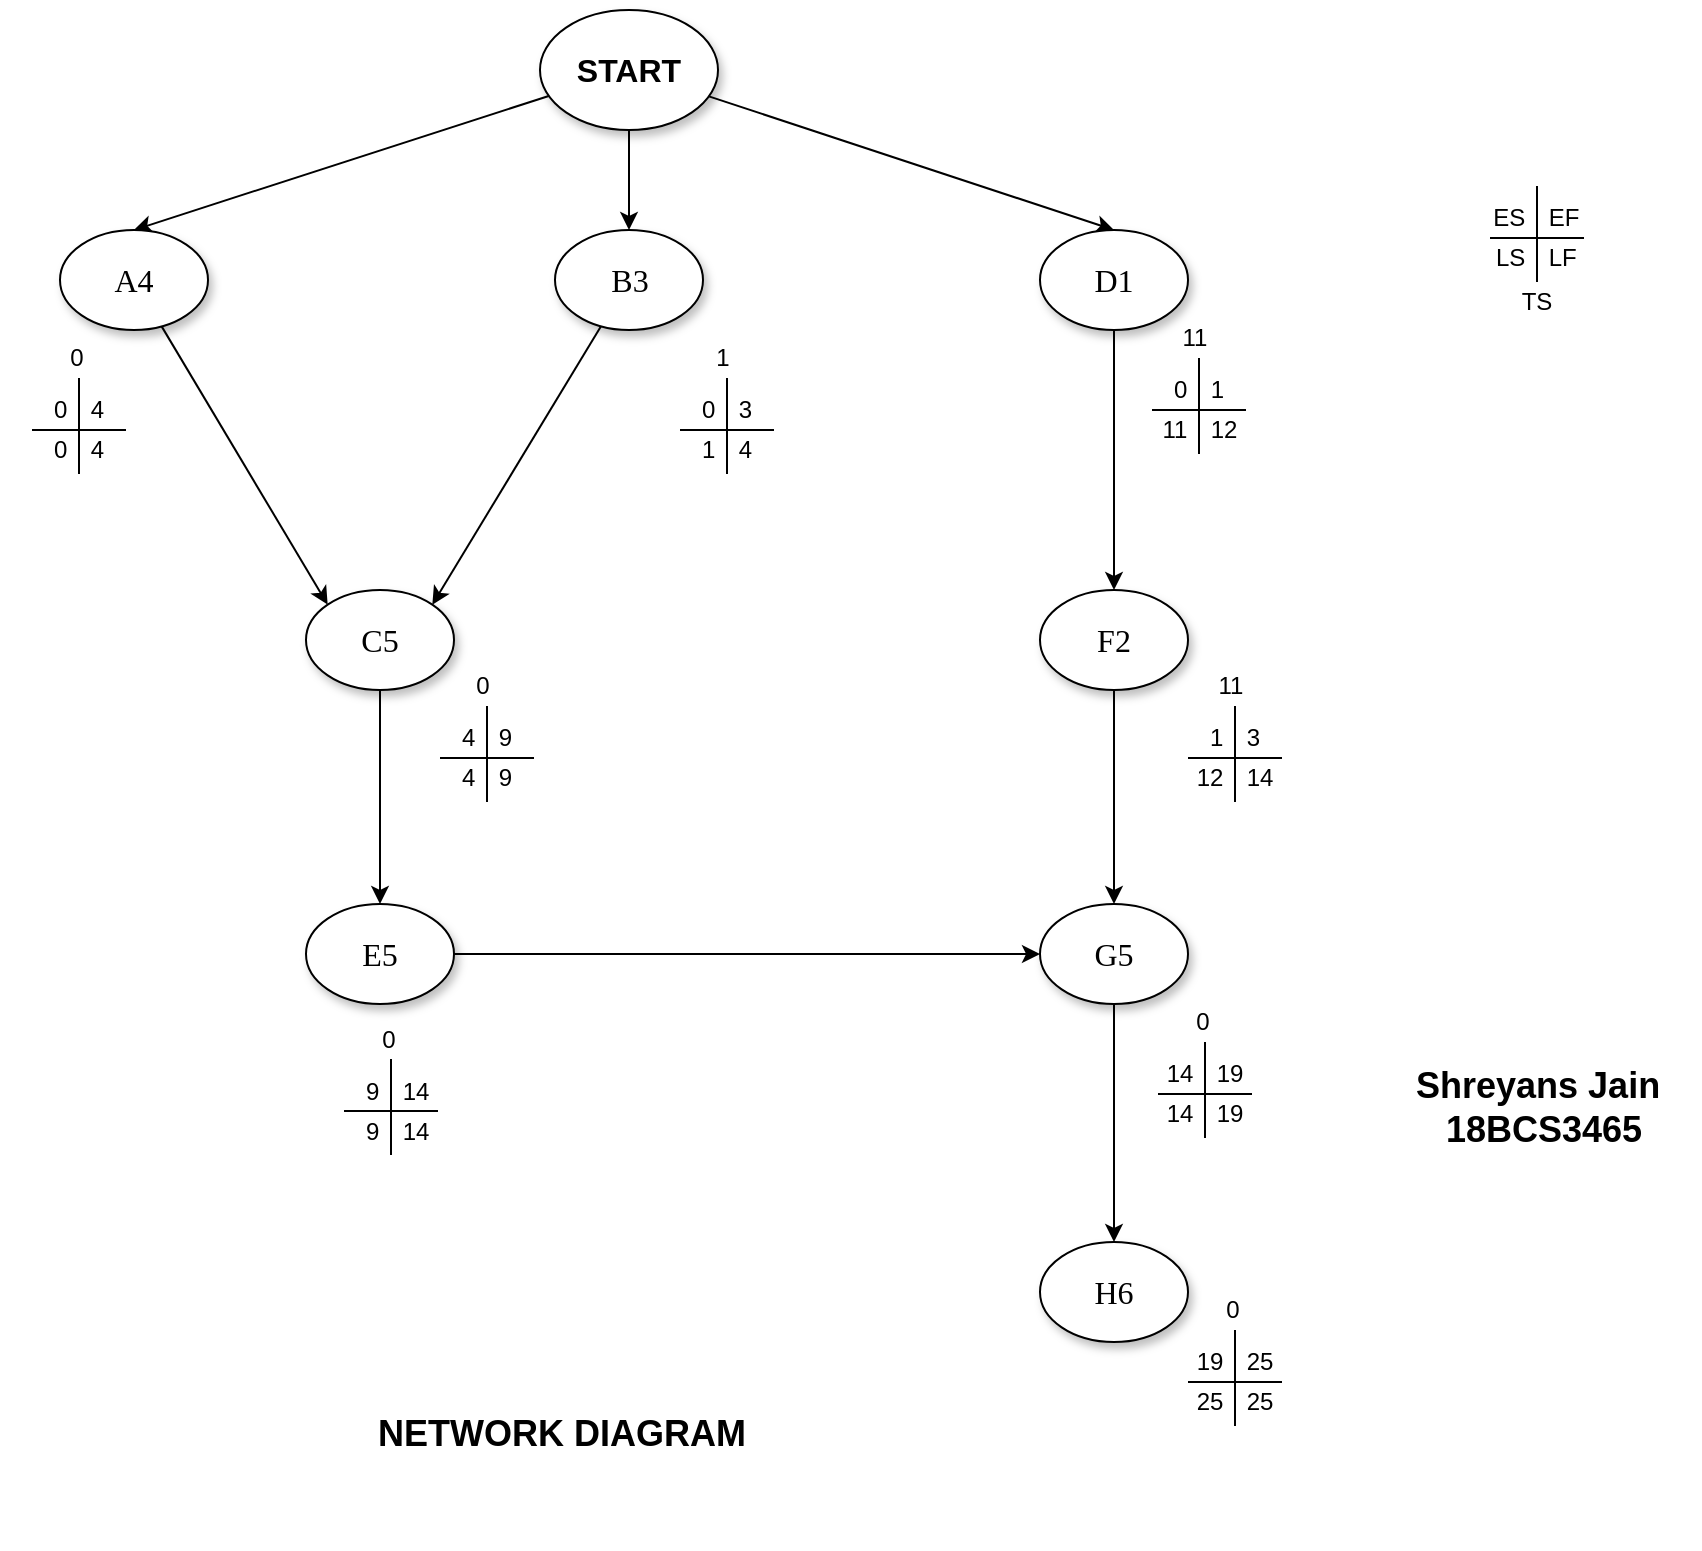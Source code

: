 <mxfile version="12.1.9" type="github" pages="1"><diagram name="Page-1" id="42789a77-a242-8287-6e28-9cd8cfd52e62"><mxGraphModel dx="1483" dy="800" grid="1" gridSize="12" guides="1" tooltips="1" connect="1" arrows="1" fold="1" page="1" pageScale="1" pageWidth="1100" pageHeight="850" background="#ffffff" math="0" shadow="0"><root><mxCell id="0"/><mxCell id="1" parent="0"/><mxCell id="iIVPChQEt8H8w1aU2AhB-5" value="" style="rounded=0;orthogonalLoop=1;jettySize=auto;html=1;entryX=0.5;entryY=0;entryDx=0;entryDy=0;" parent="1" source="1ea317790d2ca983-1" target="1ea317790d2ca983-9" edge="1"><mxGeometry relative="1" as="geometry"><mxPoint x="191.5" y="70" as="targetPoint"/></mxGeometry></mxCell><mxCell id="iIVPChQEt8H8w1aU2AhB-7" value="" style="rounded=0;orthogonalLoop=1;jettySize=auto;html=1;entryX=0.5;entryY=0;entryDx=0;entryDy=0;" parent="1" source="1ea317790d2ca983-1" target="1ea317790d2ca983-2" edge="1"><mxGeometry relative="1" as="geometry"><mxPoint x="564" y="110" as="targetPoint"/></mxGeometry></mxCell><mxCell id="iIVPChQEt8H8w1aU2AhB-9" value="" style="rounded=0;orthogonalLoop=1;jettySize=auto;html=1;entryX=0.5;entryY=0;entryDx=0;entryDy=0;" parent="1" source="1ea317790d2ca983-1" target="1ea317790d2ca983-3" edge="1"><mxGeometry relative="1" as="geometry"><mxPoint x="571.5" y="110" as="targetPoint"/></mxGeometry></mxCell><mxCell id="1ea317790d2ca983-1" value="&lt;font face=&quot;Helvetica&quot; size=&quot;1&quot;&gt;&lt;b style=&quot;font-size: 16px&quot;&gt;START&lt;/b&gt;&lt;/font&gt;" style="ellipse;whiteSpace=wrap;html=1;rounded=0;shadow=1;comic=0;labelBackgroundColor=none;strokeColor=#000000;strokeWidth=1;fillColor=#FFFFFF;fontFamily=Verdana;fontSize=12;fontColor=#000000;align=center;" parent="1" vertex="1"><mxGeometry x="394" y="80" width="89" height="60" as="geometry"/></mxCell><mxCell id="iIVPChQEt8H8w1aU2AhB-13" value="" style="rounded=0;orthogonalLoop=1;jettySize=auto;html=1;entryX=1;entryY=0;entryDx=0;entryDy=0;" parent="1" source="1ea317790d2ca983-2" target="1ea317790d2ca983-7" edge="1"><mxGeometry relative="1" as="geometry"><mxPoint x="439" y="320" as="targetPoint"/></mxGeometry></mxCell><mxCell id="1ea317790d2ca983-2" value="&lt;span&gt;&lt;font style=&quot;font-size: 16px&quot;&gt;B3&lt;/font&gt;&lt;/span&gt;" style="ellipse;whiteSpace=wrap;html=1;rounded=0;shadow=1;comic=0;labelBackgroundColor=none;strokeColor=#000000;strokeWidth=1;fillColor=#FFFFFF;fontFamily=Verdana;fontSize=12;fontColor=#000000;align=center;" parent="1" vertex="1"><mxGeometry x="401.5" y="190" width="74" height="50" as="geometry"/></mxCell><mxCell id="iIVPChQEt8H8w1aU2AhB-15" value="" style="rounded=0;orthogonalLoop=1;jettySize=auto;html=1;" parent="1" source="1ea317790d2ca983-3" target="iIVPChQEt8H8w1aU2AhB-14" edge="1"><mxGeometry relative="1" as="geometry"/></mxCell><mxCell id="1ea317790d2ca983-3" value="&lt;span&gt;&lt;font style=&quot;font-size: 16px&quot;&gt;D1&lt;/font&gt;&lt;/span&gt;" style="ellipse;whiteSpace=wrap;html=1;rounded=0;shadow=1;comic=0;labelBackgroundColor=none;strokeColor=#000000;strokeWidth=1;fillColor=#FFFFFF;fontFamily=Verdana;fontSize=12;fontColor=#000000;align=center;" parent="1" vertex="1"><mxGeometry x="644" y="190" width="74" height="50" as="geometry"/></mxCell><mxCell id="iIVPChQEt8H8w1aU2AhB-22" value="" style="rounded=0;orthogonalLoop=1;jettySize=auto;html=1;entryX=0.5;entryY=0;entryDx=0;entryDy=0;" parent="1" source="iIVPChQEt8H8w1aU2AhB-14" target="iIVPChQEt8H8w1aU2AhB-18" edge="1"><mxGeometry relative="1" as="geometry"><mxPoint x="564" y="345" as="targetPoint"/></mxGeometry></mxCell><mxCell id="iIVPChQEt8H8w1aU2AhB-14" value="&lt;span&gt;&lt;font style=&quot;font-size: 16px&quot;&gt;F2&lt;/font&gt;&lt;/span&gt;" style="ellipse;whiteSpace=wrap;html=1;rounded=0;shadow=1;comic=0;labelBackgroundColor=none;strokeColor=#000000;strokeWidth=1;fillColor=#FFFFFF;fontFamily=Verdana;fontSize=12;fontColor=#000000;align=center;" parent="1" vertex="1"><mxGeometry x="644" y="370" width="74" height="50" as="geometry"/></mxCell><mxCell id="iIVPChQEt8H8w1aU2AhB-17" value="" style="rounded=0;orthogonalLoop=1;jettySize=auto;html=1;" parent="1" source="1ea317790d2ca983-7" target="iIVPChQEt8H8w1aU2AhB-16" edge="1"><mxGeometry relative="1" as="geometry"/></mxCell><mxCell id="1ea317790d2ca983-7" value="&lt;span&gt;&lt;font style=&quot;font-size: 16px&quot;&gt;C5&lt;/font&gt;&lt;/span&gt;" style="ellipse;whiteSpace=wrap;html=1;rounded=0;shadow=1;comic=0;labelBackgroundColor=none;strokeColor=#000000;strokeWidth=1;fillColor=#FFFFFF;fontFamily=Verdana;fontSize=12;fontColor=#000000;align=center;" parent="1" vertex="1"><mxGeometry x="277" y="370" width="74" height="50" as="geometry"/></mxCell><mxCell id="iIVPChQEt8H8w1aU2AhB-19" value="" style="rounded=0;orthogonalLoop=1;jettySize=auto;html=1;" parent="1" source="iIVPChQEt8H8w1aU2AhB-16" target="iIVPChQEt8H8w1aU2AhB-18" edge="1"><mxGeometry relative="1" as="geometry"/></mxCell><mxCell id="iIVPChQEt8H8w1aU2AhB-16" value="&lt;font style=&quot;font-size: 16px&quot;&gt;E5&lt;/font&gt;" style="ellipse;whiteSpace=wrap;html=1;rounded=0;shadow=1;comic=0;labelBackgroundColor=none;strokeColor=#000000;strokeWidth=1;fillColor=#FFFFFF;fontFamily=Verdana;fontSize=12;fontColor=#000000;align=center;" parent="1" vertex="1"><mxGeometry x="277" y="527" width="74" height="50" as="geometry"/></mxCell><mxCell id="iIVPChQEt8H8w1aU2AhB-24" value="" style="rounded=0;orthogonalLoop=1;jettySize=auto;html=1;" parent="1" source="iIVPChQEt8H8w1aU2AhB-18" target="iIVPChQEt8H8w1aU2AhB-23" edge="1"><mxGeometry relative="1" as="geometry"/></mxCell><mxCell id="iIVPChQEt8H8w1aU2AhB-18" value="&lt;font style=&quot;font-size: 16px&quot;&gt;G5&lt;/font&gt;" style="ellipse;whiteSpace=wrap;html=1;rounded=0;shadow=1;comic=0;labelBackgroundColor=none;strokeColor=#000000;strokeWidth=1;fillColor=#FFFFFF;fontFamily=Verdana;fontSize=12;fontColor=#000000;align=center;" parent="1" vertex="1"><mxGeometry x="644" y="527" width="74" height="50" as="geometry"/></mxCell><mxCell id="iIVPChQEt8H8w1aU2AhB-23" value="&lt;font style=&quot;font-size: 16px&quot;&gt;H6&lt;/font&gt;" style="ellipse;whiteSpace=wrap;html=1;rounded=0;shadow=1;comic=0;labelBackgroundColor=none;strokeColor=#000000;strokeWidth=1;fillColor=#FFFFFF;fontFamily=Verdana;fontSize=12;fontColor=#000000;align=center;" parent="1" vertex="1"><mxGeometry x="644" y="696" width="74" height="50" as="geometry"/></mxCell><mxCell id="iIVPChQEt8H8w1aU2AhB-11" value="" style="rounded=0;orthogonalLoop=1;jettySize=auto;html=1;entryX=0;entryY=0;entryDx=0;entryDy=0;" parent="1" source="1ea317790d2ca983-9" target="1ea317790d2ca983-7" edge="1"><mxGeometry relative="1" as="geometry"><mxPoint x="191.5" y="320" as="targetPoint"/></mxGeometry></mxCell><mxCell id="1ea317790d2ca983-9" value="&lt;font style=&quot;font-size: 16px&quot;&gt;A4&lt;/font&gt;" style="ellipse;whiteSpace=wrap;html=1;rounded=0;shadow=1;comic=0;labelBackgroundColor=none;strokeColor=#000000;strokeWidth=1;fillColor=#FFFFFF;fontFamily=Verdana;fontSize=12;fontColor=#000000;align=center;" parent="1" vertex="1"><mxGeometry x="154" y="190" width="74" height="50" as="geometry"/></mxCell><mxCell id="CoGEwhguWlILM3sSYiHE-8" value="" style="group" vertex="1" connectable="0" parent="1"><mxGeometry x="853" y="168" width="79" height="68" as="geometry"/></mxCell><mxCell id="poGOrdyeQTTb81xLn4yD-6" value="" style="line;strokeWidth=1;direction=west;html=1;perimeter=backbonePerimeter;points=[];outlineConnect=0;" vertex="1" parent="CoGEwhguWlILM3sSYiHE-8"><mxGeometry x="16" y="21" width="47" height="10" as="geometry"/></mxCell><mxCell id="poGOrdyeQTTb81xLn4yD-7" value="" style="line;strokeWidth=1;direction=north;html=1;perimeter=backbonePerimeter;points=[];outlineConnect=0;" vertex="1" parent="CoGEwhguWlILM3sSYiHE-8"><mxGeometry x="35" width="9" height="48" as="geometry"/></mxCell><mxCell id="poGOrdyeQTTb81xLn4yD-8" value="ES&amp;nbsp;" style="text;html=1;strokeColor=none;fillColor=none;align=right;verticalAlign=middle;whiteSpace=wrap;rounded=0;" vertex="1" parent="CoGEwhguWlILM3sSYiHE-8"><mxGeometry y="6" width="39" height="20" as="geometry"/></mxCell><mxCell id="poGOrdyeQTTb81xLn4yD-9" value="&amp;nbsp;EF" style="text;html=1;strokeColor=none;fillColor=none;align=left;verticalAlign=middle;whiteSpace=wrap;rounded=0;" vertex="1" parent="CoGEwhguWlILM3sSYiHE-8"><mxGeometry x="40" y="6" width="39" height="20" as="geometry"/></mxCell><mxCell id="poGOrdyeQTTb81xLn4yD-10" value="LS&amp;nbsp;" style="text;html=1;strokeColor=none;fillColor=none;align=right;verticalAlign=middle;whiteSpace=wrap;rounded=0;" vertex="1" parent="CoGEwhguWlILM3sSYiHE-8"><mxGeometry y="26" width="39" height="20" as="geometry"/></mxCell><mxCell id="poGOrdyeQTTb81xLn4yD-11" value="&amp;nbsp;LF" style="text;html=1;strokeColor=none;fillColor=none;align=left;verticalAlign=middle;whiteSpace=wrap;rounded=0;" vertex="1" parent="CoGEwhguWlILM3sSYiHE-8"><mxGeometry x="40" y="26" width="39" height="20" as="geometry"/></mxCell><mxCell id="poGOrdyeQTTb81xLn4yD-12" value="TS" style="text;html=1;strokeColor=none;fillColor=none;align=center;verticalAlign=middle;whiteSpace=wrap;rounded=0;" vertex="1" parent="CoGEwhguWlILM3sSYiHE-8"><mxGeometry x="20" y="48" width="39" height="20" as="geometry"/></mxCell><mxCell id="8V104supj5O3nxq3Md74-27" value="" style="group" vertex="1" connectable="0" parent="1"><mxGeometry x="448" y="264" width="79" height="68" as="geometry"/></mxCell><mxCell id="8V104supj5O3nxq3Md74-28" value="" style="line;strokeWidth=1;direction=west;html=1;perimeter=backbonePerimeter;points=[];outlineConnect=0;" vertex="1" parent="8V104supj5O3nxq3Md74-27"><mxGeometry x="16" y="21" width="47" height="10" as="geometry"/></mxCell><mxCell id="8V104supj5O3nxq3Md74-29" value="" style="line;strokeWidth=1;direction=north;html=1;perimeter=backbonePerimeter;points=[];outlineConnect=0;" vertex="1" parent="8V104supj5O3nxq3Md74-27"><mxGeometry x="35" width="9" height="48" as="geometry"/></mxCell><mxCell id="8V104supj5O3nxq3Md74-30" value="0&amp;nbsp;" style="text;html=1;strokeColor=none;fillColor=none;align=right;verticalAlign=middle;whiteSpace=wrap;rounded=0;" vertex="1" parent="8V104supj5O3nxq3Md74-27"><mxGeometry y="6" width="39" height="20" as="geometry"/></mxCell><mxCell id="8V104supj5O3nxq3Md74-31" value="&amp;nbsp;3" style="text;html=1;strokeColor=none;fillColor=none;align=left;verticalAlign=middle;whiteSpace=wrap;rounded=0;" vertex="1" parent="8V104supj5O3nxq3Md74-27"><mxGeometry x="40" y="6" width="39" height="20" as="geometry"/></mxCell><mxCell id="8V104supj5O3nxq3Md74-32" value="1&amp;nbsp;" style="text;html=1;strokeColor=none;fillColor=none;align=right;verticalAlign=middle;whiteSpace=wrap;rounded=0;" vertex="1" parent="8V104supj5O3nxq3Md74-27"><mxGeometry y="26" width="39" height="20" as="geometry"/></mxCell><mxCell id="8V104supj5O3nxq3Md74-33" value="&amp;nbsp;4" style="text;html=1;strokeColor=none;fillColor=none;align=left;verticalAlign=middle;whiteSpace=wrap;rounded=0;" vertex="1" parent="8V104supj5O3nxq3Md74-27"><mxGeometry x="40" y="26" width="39" height="20" as="geometry"/></mxCell><mxCell id="8V104supj5O3nxq3Md74-35" value="" style="group" vertex="1" connectable="0" parent="1"><mxGeometry x="124" y="264" width="79" height="68" as="geometry"/></mxCell><mxCell id="8V104supj5O3nxq3Md74-1" value="" style="group" vertex="1" connectable="0" parent="8V104supj5O3nxq3Md74-35"><mxGeometry width="79" height="68" as="geometry"/></mxCell><mxCell id="8V104supj5O3nxq3Md74-2" value="" style="line;strokeWidth=1;direction=west;html=1;perimeter=backbonePerimeter;points=[];outlineConnect=0;" vertex="1" parent="8V104supj5O3nxq3Md74-1"><mxGeometry x="16" y="21" width="47" height="10" as="geometry"/></mxCell><mxCell id="8V104supj5O3nxq3Md74-3" value="" style="line;strokeWidth=1;direction=north;html=1;perimeter=backbonePerimeter;points=[];outlineConnect=0;" vertex="1" parent="8V104supj5O3nxq3Md74-1"><mxGeometry x="35" width="9" height="48" as="geometry"/></mxCell><mxCell id="8V104supj5O3nxq3Md74-4" value="0&amp;nbsp;" style="text;html=1;strokeColor=none;fillColor=none;align=right;verticalAlign=middle;whiteSpace=wrap;rounded=0;" vertex="1" parent="8V104supj5O3nxq3Md74-1"><mxGeometry y="6" width="39" height="20" as="geometry"/></mxCell><mxCell id="8V104supj5O3nxq3Md74-5" value="&amp;nbsp;4" style="text;html=1;strokeColor=none;fillColor=none;align=left;verticalAlign=middle;whiteSpace=wrap;rounded=0;" vertex="1" parent="8V104supj5O3nxq3Md74-1"><mxGeometry x="40" y="6" width="39" height="20" as="geometry"/></mxCell><mxCell id="8V104supj5O3nxq3Md74-6" value="0&amp;nbsp;" style="text;html=1;strokeColor=none;fillColor=none;align=right;verticalAlign=middle;whiteSpace=wrap;rounded=0;" vertex="1" parent="8V104supj5O3nxq3Md74-1"><mxGeometry y="26" width="39" height="20" as="geometry"/></mxCell><mxCell id="8V104supj5O3nxq3Md74-7" value="&amp;nbsp;4" style="text;html=1;strokeColor=none;fillColor=none;align=left;verticalAlign=middle;whiteSpace=wrap;rounded=0;" vertex="1" parent="8V104supj5O3nxq3Md74-1"><mxGeometry x="40" y="26" width="39" height="20" as="geometry"/></mxCell><mxCell id="8V104supj5O3nxq3Md74-36" value="" style="group" vertex="1" connectable="0" parent="1"><mxGeometry x="684" y="254" width="79" height="68" as="geometry"/></mxCell><mxCell id="8V104supj5O3nxq3Md74-37" value="" style="line;strokeWidth=1;direction=west;html=1;perimeter=backbonePerimeter;points=[];outlineConnect=0;" vertex="1" parent="8V104supj5O3nxq3Md74-36"><mxGeometry x="16" y="21" width="47" height="10" as="geometry"/></mxCell><mxCell id="8V104supj5O3nxq3Md74-38" value="" style="line;strokeWidth=1;direction=north;html=1;perimeter=backbonePerimeter;points=[];outlineConnect=0;" vertex="1" parent="8V104supj5O3nxq3Md74-36"><mxGeometry x="35" width="9" height="48" as="geometry"/></mxCell><mxCell id="8V104supj5O3nxq3Md74-39" value="0&amp;nbsp;" style="text;html=1;strokeColor=none;fillColor=none;align=right;verticalAlign=middle;whiteSpace=wrap;rounded=0;" vertex="1" parent="8V104supj5O3nxq3Md74-36"><mxGeometry y="6" width="39" height="20" as="geometry"/></mxCell><mxCell id="8V104supj5O3nxq3Md74-40" value="&amp;nbsp;1" style="text;html=1;strokeColor=none;fillColor=none;align=left;verticalAlign=middle;whiteSpace=wrap;rounded=0;" vertex="1" parent="8V104supj5O3nxq3Md74-36"><mxGeometry x="40" y="6" width="39" height="20" as="geometry"/></mxCell><mxCell id="8V104supj5O3nxq3Md74-41" value="11&amp;nbsp;" style="text;html=1;strokeColor=none;fillColor=none;align=right;verticalAlign=middle;whiteSpace=wrap;rounded=0;" vertex="1" parent="8V104supj5O3nxq3Md74-36"><mxGeometry y="26" width="39" height="20" as="geometry"/></mxCell><mxCell id="8V104supj5O3nxq3Md74-42" value="&amp;nbsp;12" style="text;html=1;strokeColor=none;fillColor=none;align=left;verticalAlign=middle;whiteSpace=wrap;rounded=0;" vertex="1" parent="8V104supj5O3nxq3Md74-36"><mxGeometry x="40" y="26" width="39" height="20" as="geometry"/></mxCell><mxCell id="8V104supj5O3nxq3Md74-52" value="" style="group" vertex="1" connectable="0" parent="1"><mxGeometry x="328" y="428" width="79" height="68" as="geometry"/></mxCell><mxCell id="8V104supj5O3nxq3Md74-53" value="" style="line;strokeWidth=1;direction=west;html=1;perimeter=backbonePerimeter;points=[];outlineConnect=0;" vertex="1" parent="8V104supj5O3nxq3Md74-52"><mxGeometry x="16" y="21" width="47" height="10" as="geometry"/></mxCell><mxCell id="8V104supj5O3nxq3Md74-54" value="" style="line;strokeWidth=1;direction=north;html=1;perimeter=backbonePerimeter;points=[];outlineConnect=0;" vertex="1" parent="8V104supj5O3nxq3Md74-52"><mxGeometry x="35" width="9" height="48" as="geometry"/></mxCell><mxCell id="8V104supj5O3nxq3Md74-55" value="4&amp;nbsp;" style="text;html=1;strokeColor=none;fillColor=none;align=right;verticalAlign=middle;whiteSpace=wrap;rounded=0;" vertex="1" parent="8V104supj5O3nxq3Md74-52"><mxGeometry y="6" width="39" height="20" as="geometry"/></mxCell><mxCell id="8V104supj5O3nxq3Md74-56" value="&amp;nbsp;9" style="text;html=1;strokeColor=none;fillColor=none;align=left;verticalAlign=middle;whiteSpace=wrap;rounded=0;" vertex="1" parent="8V104supj5O3nxq3Md74-52"><mxGeometry x="40" y="6" width="39" height="20" as="geometry"/></mxCell><mxCell id="8V104supj5O3nxq3Md74-57" value="4&amp;nbsp;" style="text;html=1;strokeColor=none;fillColor=none;align=right;verticalAlign=middle;whiteSpace=wrap;rounded=0;" vertex="1" parent="8V104supj5O3nxq3Md74-52"><mxGeometry y="26" width="39" height="20" as="geometry"/></mxCell><mxCell id="8V104supj5O3nxq3Md74-58" value="&amp;nbsp;9" style="text;html=1;strokeColor=none;fillColor=none;align=left;verticalAlign=middle;whiteSpace=wrap;rounded=0;" vertex="1" parent="8V104supj5O3nxq3Md74-52"><mxGeometry x="40" y="26" width="39" height="20" as="geometry"/></mxCell><mxCell id="8V104supj5O3nxq3Md74-92" value="" style="group" vertex="1" connectable="0" parent="1"><mxGeometry x="736" y="781.5" width="79" height="68" as="geometry"/></mxCell><mxCell id="8V104supj5O3nxq3Md74-93" value="" style="line;strokeWidth=1;direction=west;html=1;perimeter=backbonePerimeter;points=[];outlineConnect=0;" vertex="1" parent="8V104supj5O3nxq3Md74-92"><mxGeometry x="-18" y="-20.5" width="47" height="10" as="geometry"/></mxCell><mxCell id="8V104supj5O3nxq3Md74-94" value="" style="line;strokeWidth=1;direction=north;html=1;perimeter=backbonePerimeter;points=[];outlineConnect=0;" vertex="1" parent="8V104supj5O3nxq3Md74-92"><mxGeometry x="1" y="-41.5" width="9" height="48" as="geometry"/></mxCell><mxCell id="8V104supj5O3nxq3Md74-95" value="19&amp;nbsp;" style="text;html=1;strokeColor=none;fillColor=none;align=right;verticalAlign=middle;whiteSpace=wrap;rounded=0;" vertex="1" parent="8V104supj5O3nxq3Md74-92"><mxGeometry x="-34" y="-35.5" width="39" height="20" as="geometry"/></mxCell><mxCell id="8V104supj5O3nxq3Md74-96" value="&amp;nbsp;25" style="text;html=1;strokeColor=none;fillColor=none;align=left;verticalAlign=middle;whiteSpace=wrap;rounded=0;" vertex="1" parent="8V104supj5O3nxq3Md74-92"><mxGeometry x="6" y="-35.5" width="39" height="20" as="geometry"/></mxCell><mxCell id="8V104supj5O3nxq3Md74-97" value="25&amp;nbsp;" style="text;html=1;strokeColor=none;fillColor=none;align=right;verticalAlign=middle;whiteSpace=wrap;rounded=0;" vertex="1" parent="8V104supj5O3nxq3Md74-92"><mxGeometry x="-34" y="-15.5" width="39" height="20" as="geometry"/></mxCell><mxCell id="8V104supj5O3nxq3Md74-98" value="&amp;nbsp;25" style="text;html=1;strokeColor=none;fillColor=none;align=left;verticalAlign=middle;whiteSpace=wrap;rounded=0;" vertex="1" parent="8V104supj5O3nxq3Md74-92"><mxGeometry x="6" y="-15.5" width="39" height="20" as="geometry"/></mxCell><mxCell id="8V104supj5O3nxq3Md74-8" value="0" style="text;html=1;strokeColor=none;fillColor=none;align=center;verticalAlign=middle;whiteSpace=wrap;rounded=0;" vertex="1" parent="1"><mxGeometry x="143" y="244" width="39" height="20" as="geometry"/></mxCell><mxCell id="8V104supj5O3nxq3Md74-34" value="1" style="text;html=1;strokeColor=none;fillColor=none;align=center;verticalAlign=middle;whiteSpace=wrap;rounded=0;" vertex="1" parent="1"><mxGeometry x="466" y="244" width="39" height="20" as="geometry"/></mxCell><mxCell id="8V104supj5O3nxq3Md74-43" value="11" style="text;html=1;strokeColor=none;fillColor=none;align=center;verticalAlign=middle;whiteSpace=wrap;rounded=0;" vertex="1" parent="1"><mxGeometry x="702" y="234" width="39" height="20" as="geometry"/></mxCell><mxCell id="8V104supj5O3nxq3Md74-59" value="0" style="text;html=1;strokeColor=none;fillColor=none;align=center;verticalAlign=middle;whiteSpace=wrap;rounded=0;" vertex="1" parent="1"><mxGeometry x="346" y="408" width="39" height="20" as="geometry"/></mxCell><mxCell id="8V104supj5O3nxq3Md74-69" value="" style="line;strokeWidth=1;direction=west;html=1;perimeter=backbonePerimeter;points=[];outlineConnect=0;" vertex="1" parent="1"><mxGeometry x="296" y="625.5" width="47" height="10" as="geometry"/></mxCell><mxCell id="8V104supj5O3nxq3Md74-70" value="" style="line;strokeWidth=1;direction=north;html=1;perimeter=backbonePerimeter;points=[];outlineConnect=0;" vertex="1" parent="1"><mxGeometry x="315" y="604.5" width="9" height="48" as="geometry"/></mxCell><mxCell id="8V104supj5O3nxq3Md74-71" value="9&amp;nbsp;" style="text;html=1;strokeColor=none;fillColor=none;align=right;verticalAlign=middle;whiteSpace=wrap;rounded=0;" vertex="1" parent="1"><mxGeometry x="280" y="610.5" width="39" height="20" as="geometry"/></mxCell><mxCell id="8V104supj5O3nxq3Md74-72" value="&amp;nbsp;14" style="text;html=1;strokeColor=none;fillColor=none;align=left;verticalAlign=middle;whiteSpace=wrap;rounded=0;" vertex="1" parent="1"><mxGeometry x="320" y="610.5" width="39" height="20" as="geometry"/></mxCell><mxCell id="8V104supj5O3nxq3Md74-73" value="9&amp;nbsp;" style="text;html=1;strokeColor=none;fillColor=none;align=right;verticalAlign=middle;whiteSpace=wrap;rounded=0;" vertex="1" parent="1"><mxGeometry x="280" y="630.5" width="39" height="20" as="geometry"/></mxCell><mxCell id="8V104supj5O3nxq3Md74-74" value="&amp;nbsp;14" style="text;html=1;strokeColor=none;fillColor=none;align=left;verticalAlign=middle;whiteSpace=wrap;rounded=0;" vertex="1" parent="1"><mxGeometry x="320" y="630.5" width="39" height="20" as="geometry"/></mxCell><mxCell id="8V104supj5O3nxq3Md74-75" value="0" style="text;html=1;strokeColor=none;fillColor=none;align=center;verticalAlign=middle;whiteSpace=wrap;rounded=0;" vertex="1" parent="1"><mxGeometry x="299" y="584.5" width="39" height="20" as="geometry"/></mxCell><mxCell id="8V104supj5O3nxq3Md74-102" value="" style="group" vertex="1" connectable="0" parent="1"><mxGeometry x="702" y="408" width="79" height="88" as="geometry"/></mxCell><mxCell id="8V104supj5O3nxq3Md74-60" value="" style="group" vertex="1" connectable="0" parent="8V104supj5O3nxq3Md74-102"><mxGeometry y="20" width="79" height="68" as="geometry"/></mxCell><mxCell id="8V104supj5O3nxq3Md74-61" value="" style="line;strokeWidth=1;direction=west;html=1;perimeter=backbonePerimeter;points=[];outlineConnect=0;" vertex="1" parent="8V104supj5O3nxq3Md74-60"><mxGeometry x="16" y="21" width="47" height="10" as="geometry"/></mxCell><mxCell id="8V104supj5O3nxq3Md74-62" value="" style="line;strokeWidth=1;direction=north;html=1;perimeter=backbonePerimeter;points=[];outlineConnect=0;" vertex="1" parent="8V104supj5O3nxq3Md74-60"><mxGeometry x="35" width="9" height="48" as="geometry"/></mxCell><mxCell id="8V104supj5O3nxq3Md74-63" value="1&amp;nbsp;" style="text;html=1;strokeColor=none;fillColor=none;align=right;verticalAlign=middle;whiteSpace=wrap;rounded=0;" vertex="1" parent="8V104supj5O3nxq3Md74-60"><mxGeometry y="6" width="39" height="20" as="geometry"/></mxCell><mxCell id="8V104supj5O3nxq3Md74-64" value="&amp;nbsp;3" style="text;html=1;strokeColor=none;fillColor=none;align=left;verticalAlign=middle;whiteSpace=wrap;rounded=0;" vertex="1" parent="8V104supj5O3nxq3Md74-60"><mxGeometry x="40" y="6" width="39" height="20" as="geometry"/></mxCell><mxCell id="8V104supj5O3nxq3Md74-65" value="12&amp;nbsp;" style="text;html=1;strokeColor=none;fillColor=none;align=right;verticalAlign=middle;whiteSpace=wrap;rounded=0;" vertex="1" parent="8V104supj5O3nxq3Md74-60"><mxGeometry y="26" width="39" height="20" as="geometry"/></mxCell><mxCell id="8V104supj5O3nxq3Md74-66" value="&amp;nbsp;14" style="text;html=1;strokeColor=none;fillColor=none;align=left;verticalAlign=middle;whiteSpace=wrap;rounded=0;" vertex="1" parent="8V104supj5O3nxq3Md74-60"><mxGeometry x="40" y="26" width="39" height="20" as="geometry"/></mxCell><mxCell id="8V104supj5O3nxq3Md74-67" value="11" style="text;html=1;strokeColor=none;fillColor=none;align=center;verticalAlign=middle;whiteSpace=wrap;rounded=0;" vertex="1" parent="8V104supj5O3nxq3Md74-102"><mxGeometry x="18" width="39" height="20" as="geometry"/></mxCell><mxCell id="8V104supj5O3nxq3Md74-103" value="" style="group" vertex="1" connectable="0" parent="1"><mxGeometry x="687" y="576" width="79" height="88" as="geometry"/></mxCell><mxCell id="8V104supj5O3nxq3Md74-104" value="" style="group" vertex="1" connectable="0" parent="8V104supj5O3nxq3Md74-103"><mxGeometry y="20" width="79" height="68" as="geometry"/></mxCell><mxCell id="8V104supj5O3nxq3Md74-105" value="" style="line;strokeWidth=1;direction=west;html=1;perimeter=backbonePerimeter;points=[];outlineConnect=0;" vertex="1" parent="8V104supj5O3nxq3Md74-104"><mxGeometry x="16" y="21" width="47" height="10" as="geometry"/></mxCell><mxCell id="8V104supj5O3nxq3Md74-106" value="" style="line;strokeWidth=1;direction=north;html=1;perimeter=backbonePerimeter;points=[];outlineConnect=0;" vertex="1" parent="8V104supj5O3nxq3Md74-104"><mxGeometry x="35" width="9" height="48" as="geometry"/></mxCell><mxCell id="8V104supj5O3nxq3Md74-107" value="14&amp;nbsp;" style="text;html=1;strokeColor=none;fillColor=none;align=right;verticalAlign=middle;whiteSpace=wrap;rounded=0;" vertex="1" parent="8V104supj5O3nxq3Md74-104"><mxGeometry y="6" width="39" height="20" as="geometry"/></mxCell><mxCell id="8V104supj5O3nxq3Md74-108" value="&amp;nbsp;19" style="text;html=1;strokeColor=none;fillColor=none;align=left;verticalAlign=middle;whiteSpace=wrap;rounded=0;" vertex="1" parent="8V104supj5O3nxq3Md74-104"><mxGeometry x="40" y="6" width="39" height="20" as="geometry"/></mxCell><mxCell id="8V104supj5O3nxq3Md74-109" value="14&amp;nbsp;" style="text;html=1;strokeColor=none;fillColor=none;align=right;verticalAlign=middle;whiteSpace=wrap;rounded=0;" vertex="1" parent="8V104supj5O3nxq3Md74-104"><mxGeometry y="26" width="39" height="20" as="geometry"/></mxCell><mxCell id="8V104supj5O3nxq3Md74-110" value="&amp;nbsp;19" style="text;html=1;strokeColor=none;fillColor=none;align=left;verticalAlign=middle;whiteSpace=wrap;rounded=0;" vertex="1" parent="8V104supj5O3nxq3Md74-104"><mxGeometry x="40" y="26" width="39" height="20" as="geometry"/></mxCell><mxCell id="8V104supj5O3nxq3Md74-111" value="0" style="text;html=1;strokeColor=none;fillColor=none;align=center;verticalAlign=middle;whiteSpace=wrap;rounded=0;" vertex="1" parent="8V104supj5O3nxq3Md74-103"><mxGeometry x="19" width="39" height="20" as="geometry"/></mxCell><mxCell id="8V104supj5O3nxq3Md74-99" value="0" style="text;html=1;strokeColor=none;fillColor=none;align=center;verticalAlign=middle;whiteSpace=wrap;rounded=0;" vertex="1" parent="1"><mxGeometry x="721" y="720" width="39" height="20" as="geometry"/></mxCell><mxCell id="tl7Ve2qoF6uScBluO16m-1" value="&lt;b&gt;&lt;font style=&quot;font-size: 18px&quot;&gt;NETWORK DIAGRAM&lt;/font&gt;&lt;/b&gt;" style="text;html=1;resizable=0;points=[];autosize=1;align=left;verticalAlign=top;spacingTop=-4;" vertex="1" parent="1"><mxGeometry x="311" y="779" width="204" height="12" as="geometry"/></mxCell><mxCell id="tl7Ve2qoF6uScBluO16m-3" value="&lt;span style=&quot;font-size: 18px&quot;&gt;&lt;b&gt;Shreyans Jain&lt;br&gt;&amp;nbsp; &amp;nbsp;18BCS3465&lt;/b&gt;&lt;br&gt;&lt;/span&gt;" style="text;html=1;resizable=0;points=[];autosize=1;align=left;verticalAlign=top;spacingTop=-4;" vertex="1" parent="1"><mxGeometry x="830" y="604.5" width="144" height="36" as="geometry"/></mxCell></root></mxGraphModel></diagram></mxfile>
